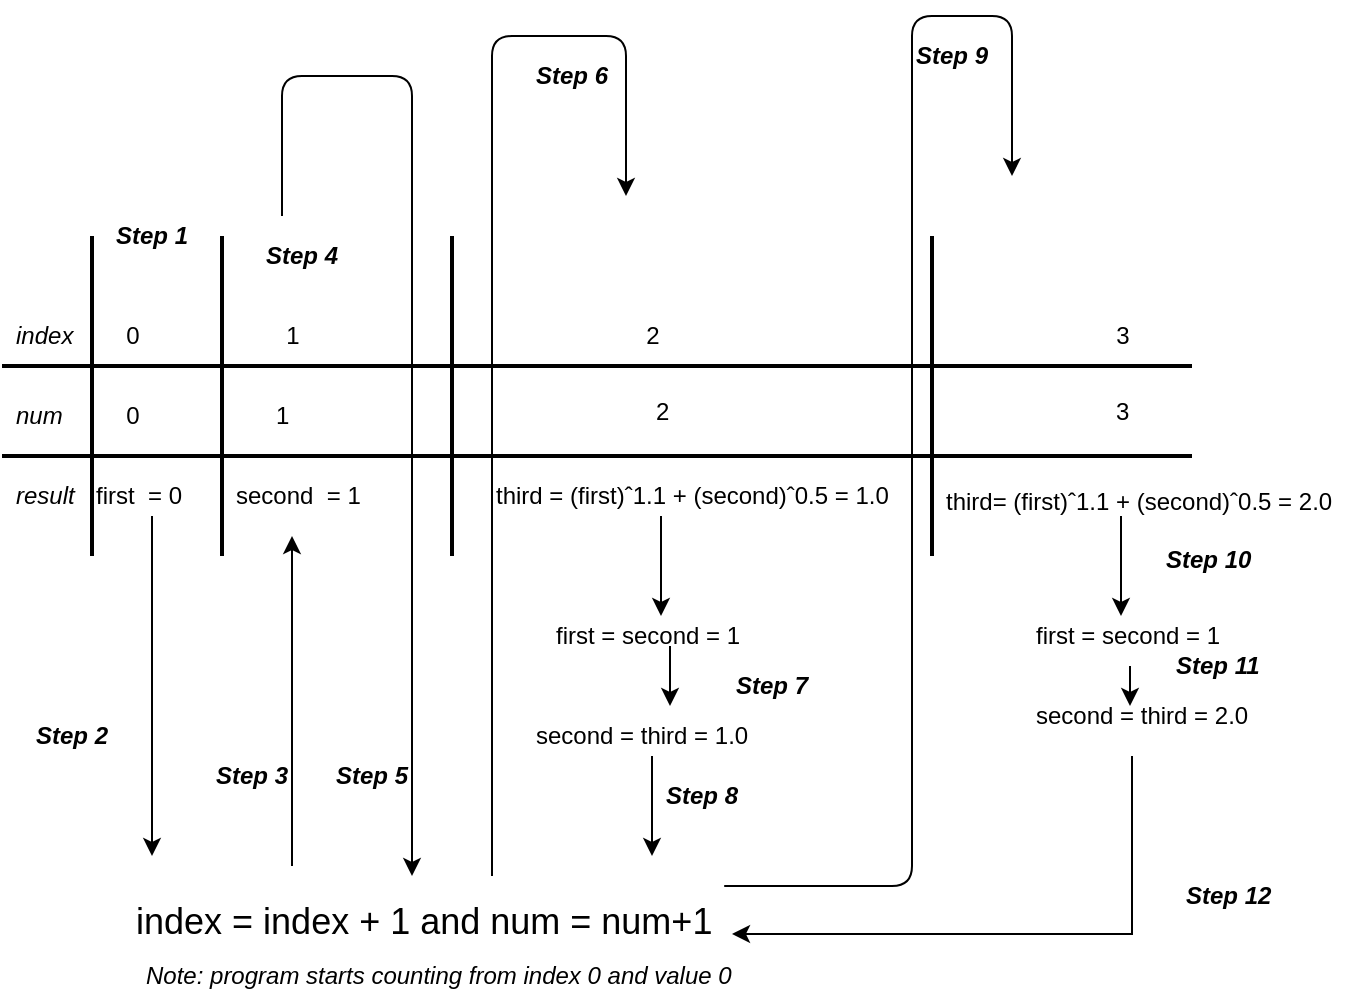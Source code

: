 <mxfile version="12.2.4" pages="1"><diagram id="sBwgAOu_ddha-TISssnV" name="Page-1"><mxGraphModel dx="684" dy="563" grid="1" gridSize="10" guides="1" tooltips="1" connect="1" arrows="1" fold="1" page="1" pageScale="1" pageWidth="850" pageHeight="1100" math="0" shadow="0"><root><mxCell id="0"/><mxCell id="1" parent="0"/><mxCell id="2" value="0" style="text;html=1;resizable=0;autosize=1;align=center;verticalAlign=middle;points=[];fillColor=none;strokeColor=none;rounded=0;" parent="1" vertex="1"><mxGeometry x="90" y="220" width="20" height="20" as="geometry"/></mxCell><mxCell id="3" value="1" style="text;html=1;resizable=0;autosize=1;align=center;verticalAlign=middle;points=[];fillColor=none;strokeColor=none;rounded=0;" parent="1" vertex="1"><mxGeometry x="170" y="220" width="20" height="20" as="geometry"/></mxCell><mxCell id="4" value="0" style="text;html=1;resizable=0;autosize=1;align=center;verticalAlign=middle;points=[];fillColor=none;strokeColor=none;rounded=0;" parent="1" vertex="1"><mxGeometry x="90" y="260" width="20" height="20" as="geometry"/></mxCell><mxCell id="7" value="3" style="text;html=1;resizable=0;autosize=1;align=center;verticalAlign=middle;points=[];fillColor=none;strokeColor=none;rounded=0;" parent="1" vertex="1"><mxGeometry x="585" y="220" width="20" height="20" as="geometry"/></mxCell><mxCell id="8" value="2" style="text;html=1;resizable=0;autosize=1;align=center;verticalAlign=middle;points=[];fillColor=none;strokeColor=none;rounded=0;" parent="1" vertex="1"><mxGeometry x="350" y="220" width="20" height="20" as="geometry"/></mxCell><mxCell id="10" value="&lt;i&gt;index&lt;/i&gt;" style="text;html=1;resizable=0;points=[];autosize=1;align=left;verticalAlign=top;spacingTop=-4;" parent="1" vertex="1"><mxGeometry x="40" y="220" width="40" height="20" as="geometry"/></mxCell><mxCell id="11" value="&lt;i&gt;num&lt;/i&gt;" style="text;html=1;resizable=0;points=[];autosize=1;align=left;verticalAlign=top;spacingTop=-4;" parent="1" vertex="1"><mxGeometry x="40" y="260" width="40" height="20" as="geometry"/></mxCell><mxCell id="12" value="&lt;i&gt;result&lt;/i&gt;" style="text;html=1;resizable=0;points=[];autosize=1;align=left;verticalAlign=top;spacingTop=-4;" parent="1" vertex="1"><mxGeometry x="40" y="300" width="40" height="20" as="geometry"/></mxCell><mxCell id="13" value="&lt;font style=&quot;font-size: 18px&quot;&gt;index = index + 1 and num = num+1&lt;br&gt;&lt;/font&gt;&lt;span style=&quot;color: rgba(0 , 0 , 0 , 0) ; font-family: monospace ; font-size: 0px&quot;&gt;%3CmxGraphModel%3E%3Croot%3E%3CmxCell%20id%3D%220%22%2F%3E%3CmxCell%20id%3D%221%22%20parent%3D%220%22%2F%3E%3CmxCell%20id%3D%222%22%20value%3D%220%22%20style%3D%22text%3Bhtml%3D1%3Bresizable%3D0%3Bautosize%3D1%3Balign%3Dcenter%3BverticalAlign%3Dmiddle%3Bpoints%3D%5B%5D%3BfillColor%3Dnone%3BstrokeColor%3Dnone%3Brounded%3D0%3B%22%20vertex%3D%221%22%20parent%3D%221%22%3E%3CmxGeometry%20x%3D%22100%22%20y%3D%22260%22%20width%3D%2220%22%20height%3D%2220%22%20as%3D%22geometry%22%2F%3E%3C%2FmxCell%3E%3C%2Froot%3E%3C%2FmxGraphModel%3E&lt;/span&gt;" style="text;html=1;resizable=0;points=[];autosize=1;align=left;verticalAlign=top;spacingTop=-4;" parent="1" vertex="1"><mxGeometry x="100" y="510" width="300" height="40" as="geometry"/></mxCell><mxCell id="15" value="1" style="text;html=1;resizable=0;points=[];autosize=1;align=left;verticalAlign=top;spacingTop=-4;" parent="1" vertex="1"><mxGeometry x="170" y="260" width="20" height="20" as="geometry"/></mxCell><mxCell id="18" value="2" style="text;html=1;resizable=0;points=[];autosize=1;align=left;verticalAlign=top;spacingTop=-4;" parent="1" vertex="1"><mxGeometry x="360" y="257.5" width="20" height="20" as="geometry"/></mxCell><mxCell id="19" value="first = second = 1" style="text;html=1;resizable=0;points=[];autosize=1;align=left;verticalAlign=top;spacingTop=-4;" parent="1" vertex="1"><mxGeometry x="310" y="370" width="110" height="20" as="geometry"/></mxCell><mxCell id="20" value="third = (first)ˆ1.1 + (second)ˆ0.5 = 1.0" style="text;html=1;resizable=0;points=[];autosize=1;align=left;verticalAlign=top;spacingTop=-4;" parent="1" vertex="1"><mxGeometry x="280" y="300" width="210" height="20" as="geometry"/></mxCell><mxCell id="21" value="3" style="text;html=1;resizable=0;points=[];autosize=1;align=left;verticalAlign=top;spacingTop=-4;" parent="1" vertex="1"><mxGeometry x="590" y="257.5" width="20" height="20" as="geometry"/></mxCell><mxCell id="24" value="third= (first)ˆ1.1 + (second)ˆ0.5 = 2.0" style="text;html=1;resizable=0;points=[];autosize=1;align=left;verticalAlign=top;spacingTop=-4;" parent="1" vertex="1"><mxGeometry x="505" y="302.5" width="210" height="20" as="geometry"/></mxCell><mxCell id="25" value="second&amp;nbsp; = 1" style="text;html=1;resizable=0;points=[];autosize=1;align=left;verticalAlign=top;spacingTop=-4;" parent="1" vertex="1"><mxGeometry x="150" y="300" width="80" height="20" as="geometry"/></mxCell><mxCell id="37" value="" style="edgeStyle=orthogonalEdgeStyle;rounded=0;orthogonalLoop=1;jettySize=auto;html=1;" parent="1" source="26" edge="1"><mxGeometry relative="1" as="geometry"><mxPoint x="110" y="490" as="targetPoint"/></mxGeometry></mxCell><mxCell id="26" value="first&amp;nbsp; = 0&lt;br&gt;" style="text;html=1;resizable=0;points=[];autosize=1;align=left;verticalAlign=top;spacingTop=-4;" parent="1" vertex="1"><mxGeometry x="80" y="300" width="60" height="20" as="geometry"/></mxCell><mxCell id="30" value="first = second = 1" style="text;html=1;resizable=0;points=[];autosize=1;align=left;verticalAlign=top;spacingTop=-4;" parent="1" vertex="1"><mxGeometry x="550" y="370" width="110" height="20" as="geometry"/></mxCell><mxCell id="31" value="second = third = 2.0" style="text;html=1;resizable=0;points=[];autosize=1;align=left;verticalAlign=top;spacingTop=-4;" parent="1" vertex="1"><mxGeometry x="550" y="410" width="120" height="20" as="geometry"/></mxCell><mxCell id="32" value="" style="line;strokeWidth=2;direction=south;html=1;" parent="1" vertex="1"><mxGeometry x="75" y="180" width="10" height="160" as="geometry"/></mxCell><mxCell id="33" value="" style="line;strokeWidth=2;direction=south;html=1;" parent="1" vertex="1"><mxGeometry x="140" y="180" width="10" height="160" as="geometry"/></mxCell><mxCell id="34" value="" style="line;strokeWidth=2;direction=south;html=1;" parent="1" vertex="1"><mxGeometry x="495" y="180" width="10" height="160" as="geometry"/></mxCell><mxCell id="35" value="" style="line;strokeWidth=2;direction=south;html=1;" parent="1" vertex="1"><mxGeometry x="255" y="180" width="10" height="160" as="geometry"/></mxCell><mxCell id="38" value="" style="edgeStyle=orthogonalEdgeStyle;rounded=0;orthogonalLoop=1;jettySize=auto;html=1;" parent="1" edge="1"><mxGeometry relative="1" as="geometry"><mxPoint x="180" y="495" as="sourcePoint"/><mxPoint x="180" y="330" as="targetPoint"/></mxGeometry></mxCell><mxCell id="40" value="" style="edgeStyle=segmentEdgeStyle;endArrow=classic;html=1;" parent="1" edge="1"><mxGeometry width="50" height="50" relative="1" as="geometry"><mxPoint x="175" y="170" as="sourcePoint"/><mxPoint x="240" y="500" as="targetPoint"/><Array as="points"><mxPoint x="175" y="100"/><mxPoint x="240" y="100"/></Array></mxGeometry></mxCell><mxCell id="41" value="" style="edgeStyle=orthogonalEdgeStyle;rounded=0;orthogonalLoop=1;jettySize=auto;html=1;" parent="1" source="27" edge="1"><mxGeometry relative="1" as="geometry"><mxPoint x="300" y="320" as="sourcePoint"/><mxPoint x="360" y="490" as="targetPoint"/></mxGeometry></mxCell><mxCell id="27" value="second = third = 1.0" style="text;html=1;resizable=0;points=[];autosize=1;align=left;verticalAlign=top;spacingTop=-4;" parent="1" vertex="1"><mxGeometry x="300" y="420" width="120" height="20" as="geometry"/></mxCell><mxCell id="43" value="" style="edgeStyle=orthogonalEdgeStyle;rounded=0;orthogonalLoop=1;jettySize=auto;html=1;" parent="1" edge="1"><mxGeometry relative="1" as="geometry"><mxPoint x="364.5" y="320" as="sourcePoint"/><mxPoint x="364.5" y="370" as="targetPoint"/></mxGeometry></mxCell><mxCell id="46" value="" style="edgeStyle=orthogonalEdgeStyle;rounded=0;orthogonalLoop=1;jettySize=auto;html=1;" parent="1" edge="1"><mxGeometry relative="1" as="geometry"><mxPoint x="594.5" y="320" as="sourcePoint"/><mxPoint x="594.5" y="370" as="targetPoint"/></mxGeometry></mxCell><mxCell id="47" value="" style="edgeStyle=orthogonalEdgeStyle;rounded=0;orthogonalLoop=1;jettySize=auto;html=1;entryX=1;entryY=0.475;entryDx=0;entryDy=0;entryPerimeter=0;" parent="1" target="13" edge="1"><mxGeometry relative="1" as="geometry"><mxPoint x="600" y="440" as="sourcePoint"/><mxPoint x="490" y="490" as="targetPoint"/><Array as="points"><mxPoint x="600" y="440"/><mxPoint x="600" y="529"/></Array></mxGeometry></mxCell><mxCell id="48" value="" style="edgeStyle=orthogonalEdgeStyle;rounded=0;orthogonalLoop=1;jettySize=auto;html=1;" parent="1" edge="1"><mxGeometry relative="1" as="geometry"><mxPoint x="599" y="395" as="sourcePoint"/><mxPoint x="599" y="415" as="targetPoint"/></mxGeometry></mxCell><mxCell id="49" value="" style="edgeStyle=orthogonalEdgeStyle;rounded=0;orthogonalLoop=1;jettySize=auto;html=1;" parent="1" edge="1"><mxGeometry relative="1" as="geometry"><mxPoint x="369" y="385" as="sourcePoint"/><mxPoint x="369" y="415" as="targetPoint"/></mxGeometry></mxCell><mxCell id="50" value="&lt;i&gt;&lt;b&gt;Step 1&lt;/b&gt;&lt;/i&gt;" style="text;html=1;resizable=0;points=[];autosize=1;align=left;verticalAlign=top;spacingTop=-4;" parent="1" vertex="1"><mxGeometry x="90" y="170" width="50" height="20" as="geometry"/></mxCell><mxCell id="51" value="&lt;b&gt;&lt;i&gt;Step 2&lt;/i&gt;&lt;/b&gt;" style="text;html=1;resizable=0;points=[];autosize=1;align=left;verticalAlign=top;spacingTop=-4;" parent="1" vertex="1"><mxGeometry x="50" y="420" width="50" height="20" as="geometry"/></mxCell><mxCell id="52" value="&lt;b&gt;&lt;i&gt;Step 3&lt;/i&gt;&lt;/b&gt;" style="text;html=1;resizable=0;points=[];autosize=1;align=left;verticalAlign=top;spacingTop=-4;" parent="1" vertex="1"><mxGeometry x="140" y="440" width="50" height="20" as="geometry"/></mxCell><mxCell id="53" value="&lt;b&gt;&lt;i&gt;Step 4&lt;/i&gt;&lt;/b&gt;" style="text;html=1;resizable=0;points=[];autosize=1;align=left;verticalAlign=top;spacingTop=-4;" parent="1" vertex="1"><mxGeometry x="165" y="180" width="50" height="20" as="geometry"/></mxCell><mxCell id="54" value="&lt;b&gt;&lt;i&gt;Step 7&lt;/i&gt;&lt;/b&gt;" style="text;html=1;resizable=0;points=[];autosize=1;align=left;verticalAlign=top;spacingTop=-4;" parent="1" vertex="1"><mxGeometry x="400" y="395" width="50" height="20" as="geometry"/></mxCell><mxCell id="55" value="&lt;b&gt;&lt;i&gt;Step 8&lt;/i&gt;&lt;/b&gt;" style="text;html=1;resizable=0;points=[];autosize=1;align=left;verticalAlign=top;spacingTop=-4;" parent="1" vertex="1"><mxGeometry x="365" y="450" width="50" height="20" as="geometry"/></mxCell><mxCell id="56" value="&lt;b&gt;&lt;i&gt;Step 9&lt;/i&gt;&lt;/b&gt;" style="text;html=1;resizable=0;points=[];autosize=1;align=left;verticalAlign=top;spacingTop=-4;" parent="1" vertex="1"><mxGeometry x="490" y="80" width="50" height="20" as="geometry"/></mxCell><mxCell id="57" value="&lt;b&gt;&lt;i&gt;Step 10&lt;br&gt;&lt;span style=&quot;color: rgba(0 , 0 , 0 , 0) ; font-family: monospace ; font-size: 0px&quot;&gt;%3CmxGraphModel%3E%3Croot%3E%3CmxCell%20id%3D%220%22%2F%3E%3CmxCell%20id%3D%221%22%20parent%3D%220%22%2F%3E%3CmxCell%20id%3D%222%22%20value%3D%22Step%201%22%20style%3D%22text%3Bhtml%3D1%3Bresizable%3D0%3Bpoints%3D%5B%5D%3Bautosize%3D1%3Balign%3Dleft%3BverticalAlign%3Dtop%3BspacingTop%3D-4%3B%22%20vertex%3D%221%22%20parent%3D%221%22%3E%3CmxGeometry%20x%3D%2290%22%20y%3D%22170%22%20width%3D%2250%22%20height%3D%2220%22%20as%3D%22geometry%22%2F%3E%3C%2FmxCell%3E%3C%2Froot%3E%3C%2FmxGraphModel%310&lt;/span&gt;&lt;/i&gt;&lt;/b&gt;" style="text;html=1;resizable=0;points=[];autosize=1;align=left;verticalAlign=top;spacingTop=-4;" parent="1" vertex="1"><mxGeometry x="615" y="331.5" width="60" height="30" as="geometry"/></mxCell><mxCell id="58" value="&lt;b&gt;&lt;i&gt;Step 11&lt;/i&gt;&lt;/b&gt;" style="text;html=1;resizable=0;points=[];autosize=1;align=left;verticalAlign=top;spacingTop=-4;" parent="1" vertex="1"><mxGeometry x="620" y="385" width="60" height="20" as="geometry"/></mxCell><mxCell id="59" value="&lt;b&gt;&lt;i&gt;Step 12&lt;/i&gt;&lt;/b&gt;" style="text;html=1;resizable=0;points=[];autosize=1;align=left;verticalAlign=top;spacingTop=-4;" parent="1" vertex="1"><mxGeometry x="625" y="500" width="60" height="20" as="geometry"/></mxCell><mxCell id="60" value="&lt;i&gt;Note: program starts counting from index 0 and value 0&lt;/i&gt;" style="text;html=1;resizable=0;points=[];autosize=1;align=left;verticalAlign=top;spacingTop=-4;" parent="1" vertex="1"><mxGeometry x="105" y="540" width="310" height="20" as="geometry"/></mxCell><mxCell id="61" value="" style="edgeStyle=segmentEdgeStyle;endArrow=classic;html=1;exitX=0.987;exitY=-0.125;exitDx=0;exitDy=0;exitPerimeter=0;" parent="1" source="13" edge="1"><mxGeometry width="50" height="50" relative="1" as="geometry"><mxPoint x="410" y="440" as="sourcePoint"/><mxPoint x="540" y="150" as="targetPoint"/><Array as="points"><mxPoint x="490" y="505"/><mxPoint x="490" y="70"/><mxPoint x="540" y="70"/></Array></mxGeometry></mxCell><mxCell id="62" value="" style="line;strokeWidth=2;html=1;" parent="1" vertex="1"><mxGeometry x="35" y="240" width="595" height="10" as="geometry"/></mxCell><mxCell id="63" value="" style="line;strokeWidth=2;html=1;" parent="1" vertex="1"><mxGeometry x="35" y="285" width="595" height="10" as="geometry"/></mxCell><mxCell id="64" value="" style="edgeStyle=segmentEdgeStyle;endArrow=classic;html=1;" parent="1" edge="1"><mxGeometry width="50" height="50" relative="1" as="geometry"><mxPoint x="280" y="500" as="sourcePoint"/><mxPoint x="347" y="160" as="targetPoint"/><Array as="points"><mxPoint x="280" y="500"/><mxPoint x="280" y="80"/><mxPoint x="347" y="80"/></Array></mxGeometry></mxCell><mxCell id="65" value="&lt;b&gt;&lt;i&gt;Step 6&lt;/i&gt;&lt;/b&gt;&lt;span style=&quot;color: rgba(0 , 0 , 0 , 0) ; font-family: monospace ; font-size: 0px&quot;&gt;%3CmxGraphModel%3E%3Croot%3E%3CmxCell%20id%3D%220%22%2F%3E%3CmxCell%20id%3D%221%22%20parent%3D%220%22%2F%3E%3CmxCell%20id%3D%222%22%20value%3D%22%26lt%3Bb%26gt%3B%26lt%3Bi%26gt%3BStep%204%26lt%3B%2Fi%26gt%3B%26lt%3B%2Fb%26gt%3B%22%20style%3D%22text%3Bhtml%3D1%3Bresizable%3D0%3Bpoints%3D%5B%5D%3Bautosize%3D1%3Balign%3Dleft%3BverticalAlign%3Dtop%3BspacingTop%3D-4%3B%22%20vertex%3D%221%22%20parent%3D%221%22%3E%3CmxGeometry%20x%3D%22165%22%20y%3D%22180%22%20width%3D%2250%22%20height%3D%2220%22%20as%3D%22geometry%22%2F%3E%3C%2FmxCell%3E%3C%2Froot%3E%3C%2FmxGraphModel%3E&lt;/span&gt;" style="text;html=1;resizable=0;points=[];autosize=1;align=left;verticalAlign=top;spacingTop=-4;" parent="1" vertex="1"><mxGeometry x="300" y="90" width="50" height="20" as="geometry"/></mxCell><mxCell id="66" value="&lt;b&gt;&lt;i&gt;Step 5&lt;/i&gt;&lt;/b&gt;" style="text;html=1;resizable=0;points=[];autosize=1;align=left;verticalAlign=top;spacingTop=-4;" parent="1" vertex="1"><mxGeometry x="200" y="440" width="50" height="20" as="geometry"/></mxCell></root></mxGraphModel></diagram></mxfile>